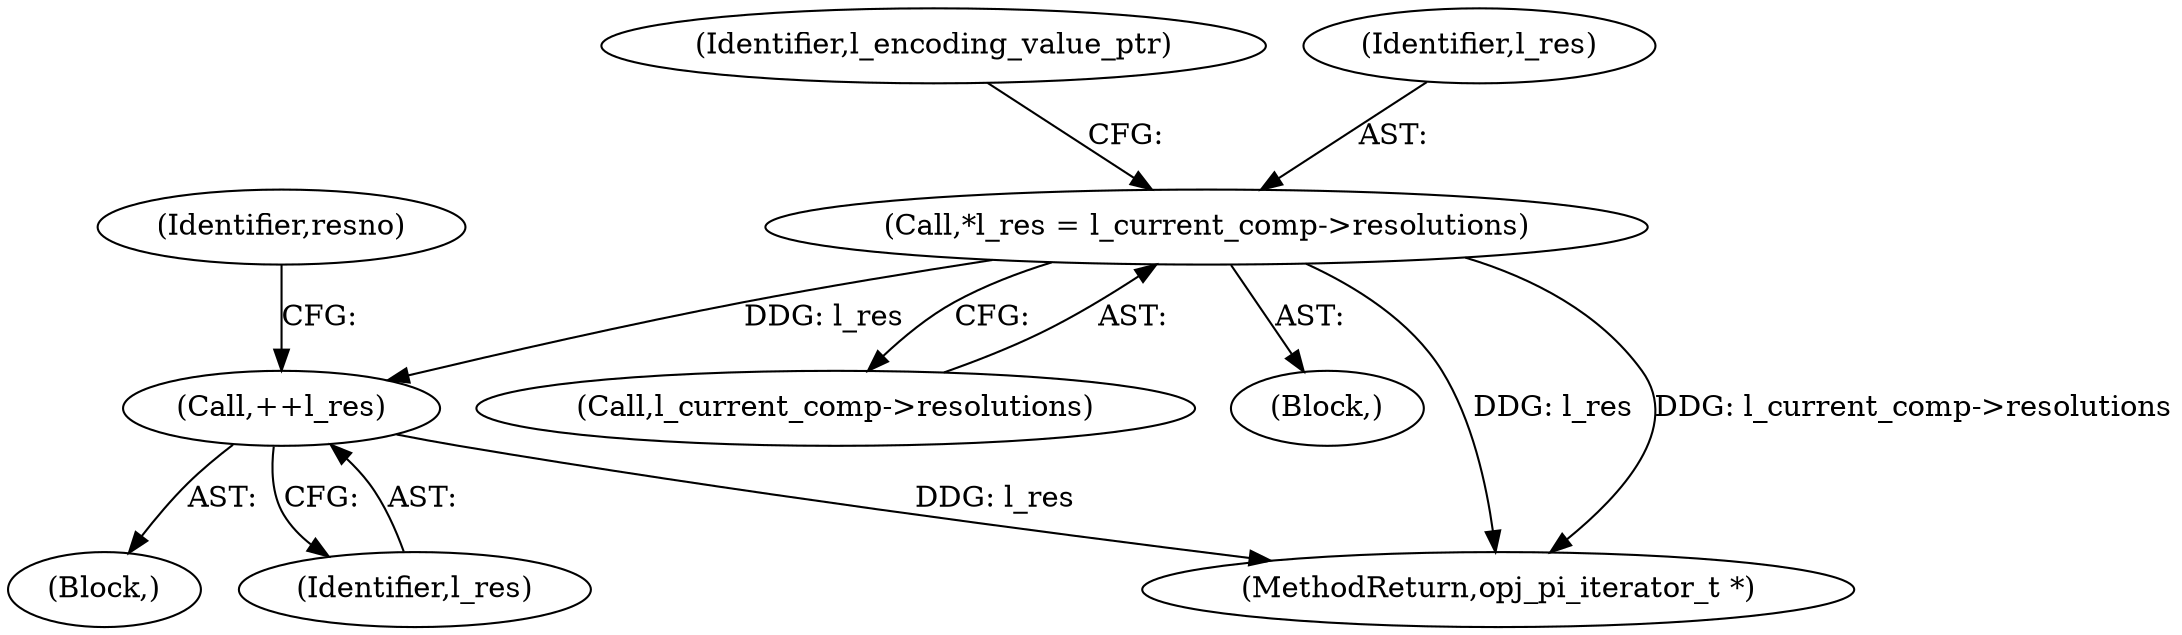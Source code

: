 digraph "0_openjpeg_ef01f18dfc6780b776d0674ed3e7415c6ef54d24@pointer" {
"1000451" [label="(Call,*l_res = l_current_comp->resolutions)"];
"1000515" [label="(Call,++l_res)"];
"1000453" [label="(Call,l_current_comp->resolutions)"];
"1000485" [label="(Identifier,resno)"];
"1000449" [label="(Block,)"];
"1000486" [label="(Block,)"];
"1000457" [label="(Identifier,l_encoding_value_ptr)"];
"1000451" [label="(Call,*l_res = l_current_comp->resolutions)"];
"1000452" [label="(Identifier,l_res)"];
"1000516" [label="(Identifier,l_res)"];
"1000515" [label="(Call,++l_res)"];
"1000715" [label="(MethodReturn,opj_pi_iterator_t *)"];
"1000451" -> "1000449"  [label="AST: "];
"1000451" -> "1000453"  [label="CFG: "];
"1000452" -> "1000451"  [label="AST: "];
"1000453" -> "1000451"  [label="AST: "];
"1000457" -> "1000451"  [label="CFG: "];
"1000451" -> "1000715"  [label="DDG: l_res"];
"1000451" -> "1000715"  [label="DDG: l_current_comp->resolutions"];
"1000451" -> "1000515"  [label="DDG: l_res"];
"1000515" -> "1000486"  [label="AST: "];
"1000515" -> "1000516"  [label="CFG: "];
"1000516" -> "1000515"  [label="AST: "];
"1000485" -> "1000515"  [label="CFG: "];
"1000515" -> "1000715"  [label="DDG: l_res"];
}
